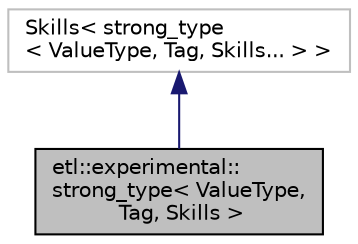 digraph "etl::experimental::strong_type&lt; ValueType, Tag, Skills &gt;"
{
  edge [fontname="Helvetica",fontsize="10",labelfontname="Helvetica",labelfontsize="10"];
  node [fontname="Helvetica",fontsize="10",shape=record];
  Node2 [label="etl::experimental::\lstrong_type\< ValueType,\l Tag, Skills \>",height=0.2,width=0.4,color="black", fillcolor="grey75", style="filled", fontcolor="black"];
  Node3 -> Node2 [dir="back",color="midnightblue",fontsize="10",style="solid",fontname="Helvetica"];
  Node3 [label="Skills\< strong_type\l\< ValueType, Tag, Skills... \> \>",height=0.2,width=0.4,color="grey75", fillcolor="white", style="filled"];
}
